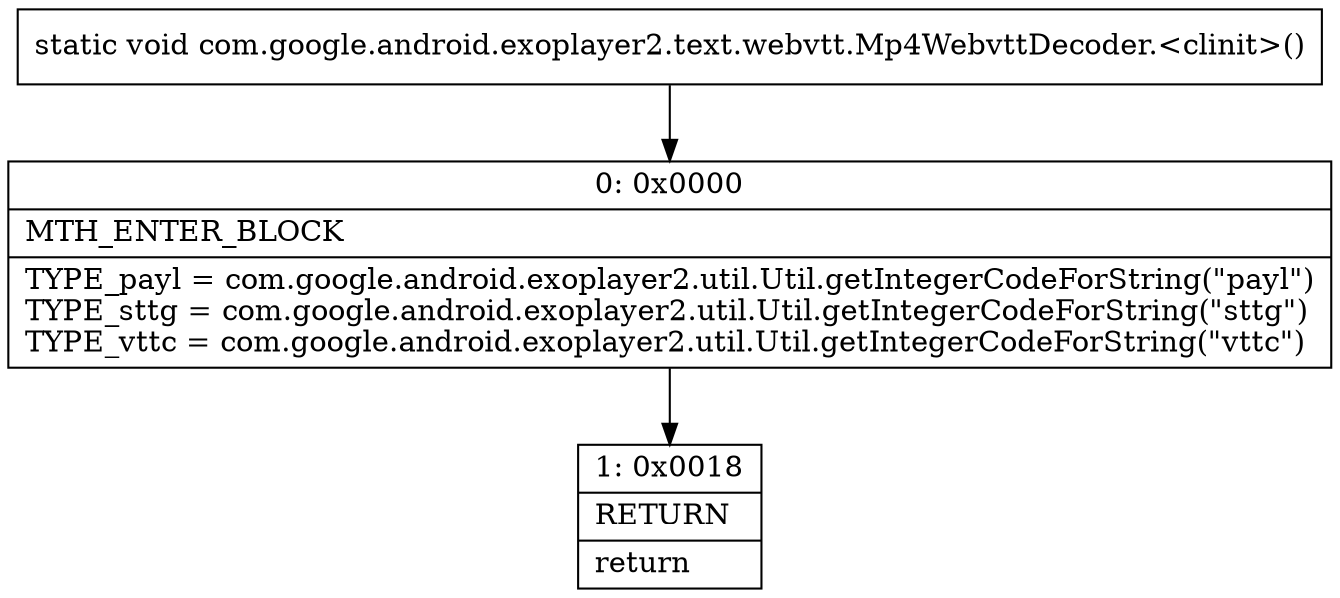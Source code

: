 digraph "CFG forcom.google.android.exoplayer2.text.webvtt.Mp4WebvttDecoder.\<clinit\>()V" {
Node_0 [shape=record,label="{0\:\ 0x0000|MTH_ENTER_BLOCK\l|TYPE_payl = com.google.android.exoplayer2.util.Util.getIntegerCodeForString(\"payl\")\lTYPE_sttg = com.google.android.exoplayer2.util.Util.getIntegerCodeForString(\"sttg\")\lTYPE_vttc = com.google.android.exoplayer2.util.Util.getIntegerCodeForString(\"vttc\")\l}"];
Node_1 [shape=record,label="{1\:\ 0x0018|RETURN\l|return\l}"];
MethodNode[shape=record,label="{static void com.google.android.exoplayer2.text.webvtt.Mp4WebvttDecoder.\<clinit\>() }"];
MethodNode -> Node_0;
Node_0 -> Node_1;
}

